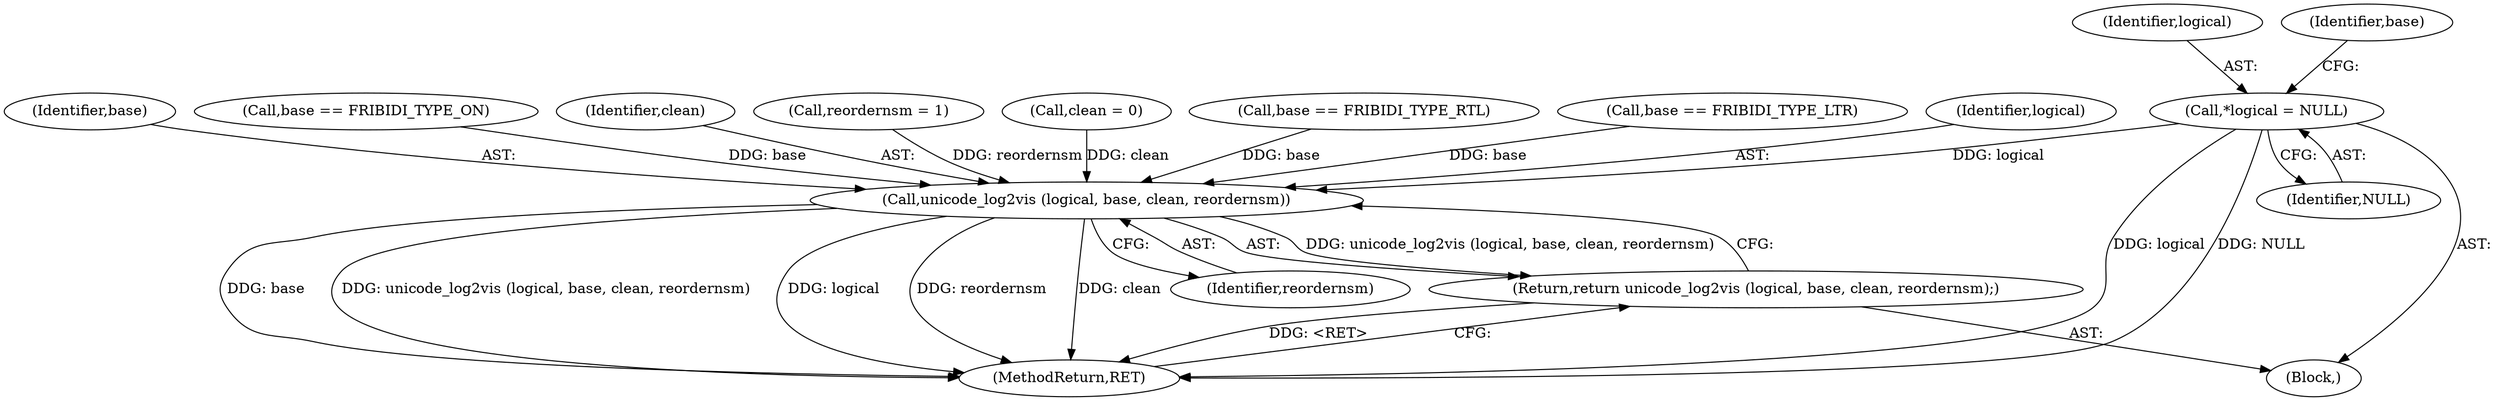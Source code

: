 digraph "0_pyfribidi_d2860c655357975e7b32d84e6b45e98f0dcecd7a_2@pointer" {
"1000111" [label="(Call,*logical = NULL)"];
"1000167" [label="(Call,unicode_log2vis (logical, base, clean, reordernsm))"];
"1000166" [label="(Return,return unicode_log2vis (logical, base, clean, reordernsm);)"];
"1000123" [label="(Call,reordernsm = 1)"];
"1000167" [label="(Call,unicode_log2vis (logical, base, clean, reordernsm))"];
"1000119" [label="(Call,clean = 0)"];
"1000150" [label="(Call,base == FRIBIDI_TYPE_RTL)"];
"1000112" [label="(Identifier,logical)"];
"1000154" [label="(Call,base == FRIBIDI_TYPE_LTR)"];
"1000109" [label="(Block,)"];
"1000113" [label="(Identifier,NULL)"];
"1000171" [label="(Identifier,reordernsm)"];
"1000116" [label="(Identifier,base)"];
"1000168" [label="(Identifier,logical)"];
"1000169" [label="(Identifier,base)"];
"1000157" [label="(Call,base == FRIBIDI_TYPE_ON)"];
"1000111" [label="(Call,*logical = NULL)"];
"1000166" [label="(Return,return unicode_log2vis (logical, base, clean, reordernsm);)"];
"1000172" [label="(MethodReturn,RET)"];
"1000170" [label="(Identifier,clean)"];
"1000111" -> "1000109"  [label="AST: "];
"1000111" -> "1000113"  [label="CFG: "];
"1000112" -> "1000111"  [label="AST: "];
"1000113" -> "1000111"  [label="AST: "];
"1000116" -> "1000111"  [label="CFG: "];
"1000111" -> "1000172"  [label="DDG: logical"];
"1000111" -> "1000172"  [label="DDG: NULL"];
"1000111" -> "1000167"  [label="DDG: logical"];
"1000167" -> "1000166"  [label="AST: "];
"1000167" -> "1000171"  [label="CFG: "];
"1000168" -> "1000167"  [label="AST: "];
"1000169" -> "1000167"  [label="AST: "];
"1000170" -> "1000167"  [label="AST: "];
"1000171" -> "1000167"  [label="AST: "];
"1000166" -> "1000167"  [label="CFG: "];
"1000167" -> "1000172"  [label="DDG: base"];
"1000167" -> "1000172"  [label="DDG: unicode_log2vis (logical, base, clean, reordernsm)"];
"1000167" -> "1000172"  [label="DDG: logical"];
"1000167" -> "1000172"  [label="DDG: reordernsm"];
"1000167" -> "1000172"  [label="DDG: clean"];
"1000167" -> "1000166"  [label="DDG: unicode_log2vis (logical, base, clean, reordernsm)"];
"1000150" -> "1000167"  [label="DDG: base"];
"1000154" -> "1000167"  [label="DDG: base"];
"1000157" -> "1000167"  [label="DDG: base"];
"1000119" -> "1000167"  [label="DDG: clean"];
"1000123" -> "1000167"  [label="DDG: reordernsm"];
"1000166" -> "1000109"  [label="AST: "];
"1000172" -> "1000166"  [label="CFG: "];
"1000166" -> "1000172"  [label="DDG: <RET>"];
}
